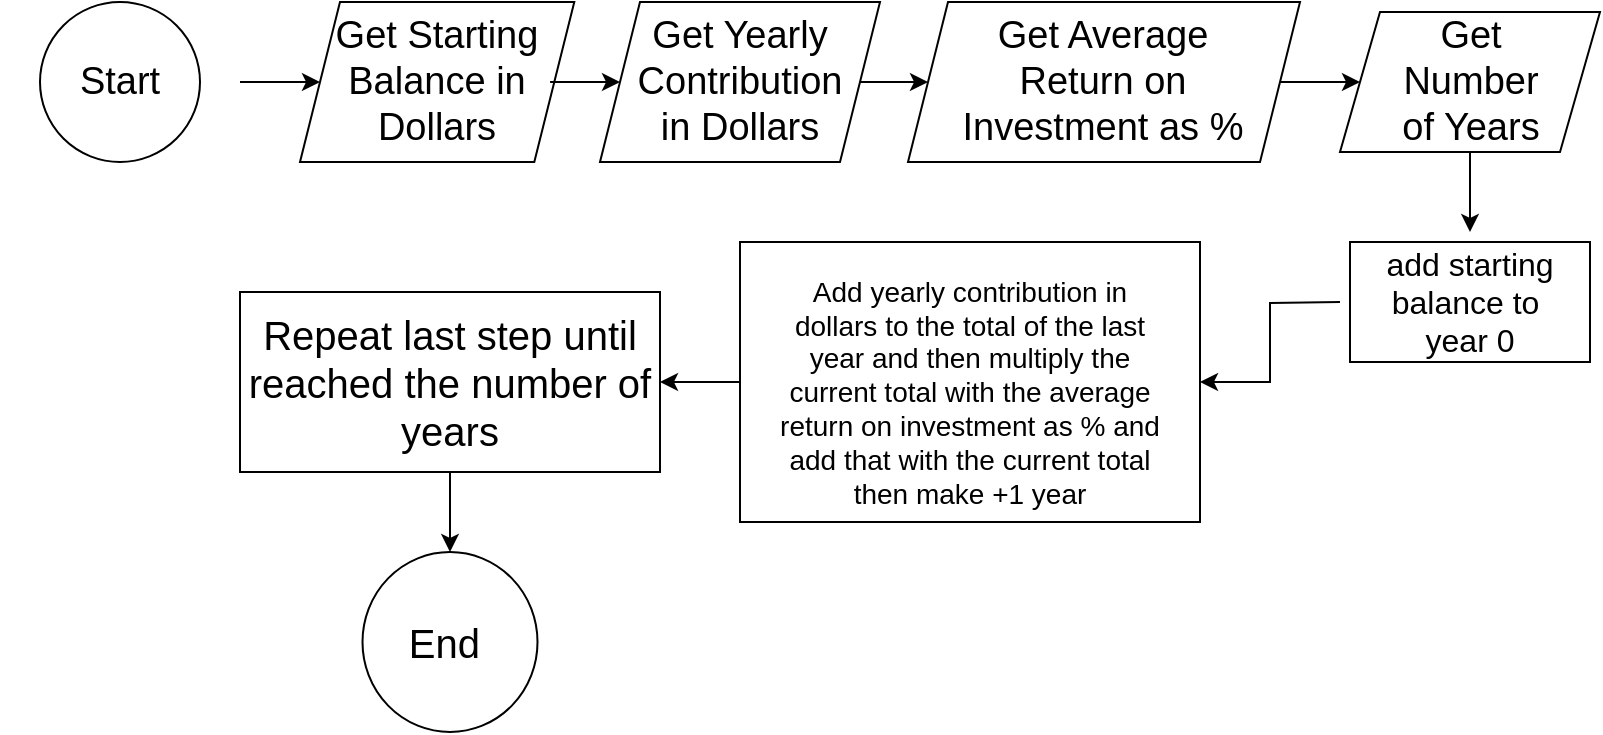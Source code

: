<mxfile version="15.1.0" type="device"><diagram id="Z20mZy_kFUWd-wj1Akz-" name="Page-1"><mxGraphModel dx="1038" dy="547" grid="1" gridSize="10" guides="1" tooltips="1" connect="1" arrows="1" fold="1" page="1" pageScale="1" pageWidth="850" pageHeight="1100" math="0" shadow="0"><root><mxCell id="0"/><mxCell id="1" parent="0"/><mxCell id="XXuhLN38HiD4tfWQKJch-17" value="" style="group" parent="1" vertex="1" connectable="0"><mxGeometry x="170" y="60" width="160" height="80" as="geometry"/></mxCell><mxCell id="XXuhLN38HiD4tfWQKJch-46" value="" style="group" parent="XXuhLN38HiD4tfWQKJch-17" vertex="1" connectable="0"><mxGeometry width="160" height="80" as="geometry"/></mxCell><mxCell id="XXuhLN38HiD4tfWQKJch-15" value="" style="shape=parallelogram;perimeter=parallelogramPerimeter;whiteSpace=wrap;html=1;fixedSize=1;fontSize=19;" parent="XXuhLN38HiD4tfWQKJch-46" vertex="1"><mxGeometry width="137.143" height="80" as="geometry"/></mxCell><mxCell id="XXuhLN38HiD4tfWQKJch-16" value="Get Starting Balance in Dollars" style="text;html=1;strokeColor=none;fillColor=none;align=center;verticalAlign=middle;whiteSpace=wrap;rounded=0;fontSize=19;" parent="XXuhLN38HiD4tfWQKJch-46" vertex="1"><mxGeometry x="12.104" y="17.778" width="112.941" height="44.444" as="geometry"/></mxCell><mxCell id="XXuhLN38HiD4tfWQKJch-18" value="" style="group" parent="1" vertex="1" connectable="0"><mxGeometry x="20" y="60" width="120" height="80" as="geometry"/></mxCell><mxCell id="XXuhLN38HiD4tfWQKJch-12" value="" style="ellipse;whiteSpace=wrap;html=1;aspect=fixed;fontSize=13;" parent="XXuhLN38HiD4tfWQKJch-18" vertex="1"><mxGeometry x="20" width="80" height="80" as="geometry"/></mxCell><mxCell id="XXuhLN38HiD4tfWQKJch-14" value="Start" style="text;html=1;strokeColor=none;fillColor=none;align=center;verticalAlign=middle;whiteSpace=wrap;rounded=0;fontSize=19;" parent="XXuhLN38HiD4tfWQKJch-18" vertex="1"><mxGeometry y="10" width="120" height="60" as="geometry"/></mxCell><mxCell id="XXuhLN38HiD4tfWQKJch-71" value="" style="group" parent="1" vertex="1" connectable="0"><mxGeometry x="690" y="65" width="130" height="70" as="geometry"/></mxCell><mxCell id="XXuhLN38HiD4tfWQKJch-72" value="" style="group" parent="XXuhLN38HiD4tfWQKJch-71" vertex="1" connectable="0"><mxGeometry width="130" height="70" as="geometry"/></mxCell><mxCell id="XXuhLN38HiD4tfWQKJch-73" value="" style="shape=parallelogram;perimeter=parallelogramPerimeter;whiteSpace=wrap;html=1;fixedSize=1;fontSize=19;" parent="XXuhLN38HiD4tfWQKJch-72" vertex="1"><mxGeometry width="130" height="70" as="geometry"/></mxCell><mxCell id="XXuhLN38HiD4tfWQKJch-74" value="Get Number of Years" style="text;html=1;strokeColor=none;fillColor=none;align=center;verticalAlign=middle;whiteSpace=wrap;rounded=0;fontSize=19;" parent="XXuhLN38HiD4tfWQKJch-72" vertex="1"><mxGeometry x="21.667" y="11.667" width="86.667" height="46.667" as="geometry"/></mxCell><mxCell id="XXuhLN38HiD4tfWQKJch-75" value="" style="group" parent="1" vertex="1" connectable="0"><mxGeometry x="330" y="70" width="160" height="70" as="geometry"/></mxCell><mxCell id="XXuhLN38HiD4tfWQKJch-76" value="" style="group" parent="XXuhLN38HiD4tfWQKJch-75" vertex="1" connectable="0"><mxGeometry width="160" height="70" as="geometry"/></mxCell><mxCell id="XXuhLN38HiD4tfWQKJch-77" value="" style="shape=parallelogram;perimeter=parallelogramPerimeter;whiteSpace=wrap;html=1;fixedSize=1;fontSize=19;" parent="XXuhLN38HiD4tfWQKJch-76" vertex="1"><mxGeometry x="-10" y="-10.0" width="140" height="80.0" as="geometry"/></mxCell><mxCell id="XXuhLN38HiD4tfWQKJch-78" value="Get Yearly Contribution in Dollars" style="text;html=1;strokeColor=none;fillColor=none;align=center;verticalAlign=middle;whiteSpace=wrap;rounded=0;fontSize=19;" parent="XXuhLN38HiD4tfWQKJch-76" vertex="1"><mxGeometry x="20" y="10" width="80" height="40" as="geometry"/></mxCell><mxCell id="XXuhLN38HiD4tfWQKJch-79" value="" style="group" parent="1" vertex="1" connectable="0"><mxGeometry x="460" y="60" width="210" height="80" as="geometry"/></mxCell><mxCell id="XXuhLN38HiD4tfWQKJch-80" value="" style="group" parent="XXuhLN38HiD4tfWQKJch-79" vertex="1" connectable="0"><mxGeometry width="210.0" height="80" as="geometry"/></mxCell><mxCell id="XXuhLN38HiD4tfWQKJch-81" value="" style="shape=parallelogram;perimeter=parallelogramPerimeter;whiteSpace=wrap;html=1;fixedSize=1;fontSize=19;" parent="XXuhLN38HiD4tfWQKJch-80" vertex="1"><mxGeometry x="14.003" width="196.0" height="80" as="geometry"/></mxCell><mxCell id="XXuhLN38HiD4tfWQKJch-82" value="Get Average Return on Investment as %" style="text;html=1;strokeColor=none;fillColor=none;align=center;verticalAlign=middle;whiteSpace=wrap;rounded=0;fontSize=19;" parent="XXuhLN38HiD4tfWQKJch-80" vertex="1"><mxGeometry x="34.268" y="12.593" width="155.476" height="54.82" as="geometry"/></mxCell><mxCell id="IHJ2UzO0AIv3J2eVF2x1-5" style="edgeStyle=orthogonalEdgeStyle;rounded=0;orthogonalLoop=1;jettySize=auto;html=1;" edge="1" parent="1" source="XXuhLN38HiD4tfWQKJch-14"><mxGeometry relative="1" as="geometry"><mxPoint x="180" y="100" as="targetPoint"/></mxGeometry></mxCell><mxCell id="IHJ2UzO0AIv3J2eVF2x1-6" value="" style="edgeStyle=orthogonalEdgeStyle;rounded=0;orthogonalLoop=1;jettySize=auto;html=1;" edge="1" parent="1" source="XXuhLN38HiD4tfWQKJch-16"><mxGeometry relative="1" as="geometry"><mxPoint x="330" y="100" as="targetPoint"/></mxGeometry></mxCell><mxCell id="IHJ2UzO0AIv3J2eVF2x1-7" value="" style="endArrow=classic;html=1;entryX=0;entryY=0.5;entryDx=0;entryDy=0;exitX=1;exitY=0.5;exitDx=0;exitDy=0;" edge="1" parent="1" source="XXuhLN38HiD4tfWQKJch-77" target="XXuhLN38HiD4tfWQKJch-81"><mxGeometry width="50" height="50" relative="1" as="geometry"><mxPoint x="400" y="180" as="sourcePoint"/><mxPoint x="450" y="130" as="targetPoint"/></mxGeometry></mxCell><mxCell id="IHJ2UzO0AIv3J2eVF2x1-8" value="" style="endArrow=classic;html=1;entryX=0;entryY=0.5;entryDx=0;entryDy=0;exitX=1;exitY=0.5;exitDx=0;exitDy=0;" edge="1" parent="1" source="XXuhLN38HiD4tfWQKJch-81" target="XXuhLN38HiD4tfWQKJch-73"><mxGeometry width="50" height="50" relative="1" as="geometry"><mxPoint x="400" y="180" as="sourcePoint"/><mxPoint x="450" y="130" as="targetPoint"/></mxGeometry></mxCell><mxCell id="IHJ2UzO0AIv3J2eVF2x1-9" value="" style="rounded=0;whiteSpace=wrap;html=1;" vertex="1" parent="1"><mxGeometry x="695" y="180" width="120" height="60" as="geometry"/></mxCell><mxCell id="IHJ2UzO0AIv3J2eVF2x1-16" value="" style="edgeStyle=orthogonalEdgeStyle;rounded=0;orthogonalLoop=1;jettySize=auto;html=1;entryX=1;entryY=0.5;entryDx=0;entryDy=0;" edge="1" parent="1" target="IHJ2UzO0AIv3J2eVF2x1-13"><mxGeometry relative="1" as="geometry"><mxPoint x="690" y="210" as="sourcePoint"/></mxGeometry></mxCell><mxCell id="IHJ2UzO0AIv3J2eVF2x1-10" value="&lt;span style=&quot;font-size: 16px&quot;&gt;add starting balance to&amp;nbsp; year 0&lt;br&gt;&lt;/span&gt;" style="text;html=1;strokeColor=none;fillColor=none;align=center;verticalAlign=middle;whiteSpace=wrap;rounded=0;" vertex="1" parent="1"><mxGeometry x="700" y="175" width="110" height="70" as="geometry"/></mxCell><mxCell id="IHJ2UzO0AIv3J2eVF2x1-11" value="" style="edgeStyle=orthogonalEdgeStyle;rounded=0;orthogonalLoop=1;jettySize=auto;html=1;" edge="1" parent="1" source="XXuhLN38HiD4tfWQKJch-73" target="IHJ2UzO0AIv3J2eVF2x1-10"><mxGeometry relative="1" as="geometry"/></mxCell><mxCell id="IHJ2UzO0AIv3J2eVF2x1-18" value="" style="edgeStyle=orthogonalEdgeStyle;rounded=0;orthogonalLoop=1;jettySize=auto;html=1;" edge="1" parent="1" source="IHJ2UzO0AIv3J2eVF2x1-13" target="IHJ2UzO0AIv3J2eVF2x1-17"><mxGeometry relative="1" as="geometry"/></mxCell><mxCell id="IHJ2UzO0AIv3J2eVF2x1-13" value="" style="rounded=0;whiteSpace=wrap;html=1;" vertex="1" parent="1"><mxGeometry x="390" y="180" width="230" height="140" as="geometry"/></mxCell><mxCell id="IHJ2UzO0AIv3J2eVF2x1-15" value="&lt;font style=&quot;font-size: 14px&quot;&gt;Add yearly contribution in dollars to the total of the last year and then multiply the current total with the average return on investment as % and add that with the current total then make +1 year&lt;/font&gt;" style="text;html=1;strokeColor=none;fillColor=none;align=center;verticalAlign=middle;whiteSpace=wrap;rounded=0;" vertex="1" parent="1"><mxGeometry x="405" y="210" width="200" height="90" as="geometry"/></mxCell><mxCell id="IHJ2UzO0AIv3J2eVF2x1-20" value="" style="edgeStyle=orthogonalEdgeStyle;rounded=0;orthogonalLoop=1;jettySize=auto;html=1;" edge="1" parent="1" source="IHJ2UzO0AIv3J2eVF2x1-17" target="IHJ2UzO0AIv3J2eVF2x1-19"><mxGeometry relative="1" as="geometry"/></mxCell><mxCell id="IHJ2UzO0AIv3J2eVF2x1-17" value="&lt;font style=&quot;font-size: 20px&quot;&gt;Repeat last step until reached the number of years&lt;/font&gt;" style="rounded=0;whiteSpace=wrap;html=1;" vertex="1" parent="1"><mxGeometry x="140" y="205" width="210" height="90" as="geometry"/></mxCell><mxCell id="IHJ2UzO0AIv3J2eVF2x1-19" value="" style="ellipse;whiteSpace=wrap;html=1;rounded=0;" vertex="1" parent="1"><mxGeometry x="201.25" y="335" width="87.5" height="90" as="geometry"/></mxCell><mxCell id="IHJ2UzO0AIv3J2eVF2x1-22" value="&lt;font style=&quot;font-size: 20px&quot;&gt;End&amp;nbsp;&lt;/font&gt;" style="text;html=1;strokeColor=none;fillColor=none;align=center;verticalAlign=middle;whiteSpace=wrap;rounded=0;strokeWidth=9;" vertex="1" parent="1"><mxGeometry x="225" y="370" width="40" height="20" as="geometry"/></mxCell></root></mxGraphModel></diagram></mxfile>